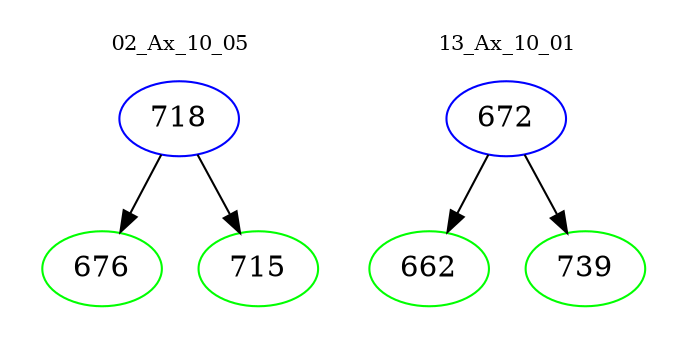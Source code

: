 digraph{
subgraph cluster_0 {
color = white
label = "02_Ax_10_05";
fontsize=10;
T0_718 [label="718", color="blue"]
T0_718 -> T0_676 [color="black"]
T0_676 [label="676", color="green"]
T0_718 -> T0_715 [color="black"]
T0_715 [label="715", color="green"]
}
subgraph cluster_1 {
color = white
label = "13_Ax_10_01";
fontsize=10;
T1_672 [label="672", color="blue"]
T1_672 -> T1_662 [color="black"]
T1_662 [label="662", color="green"]
T1_672 -> T1_739 [color="black"]
T1_739 [label="739", color="green"]
}
}
